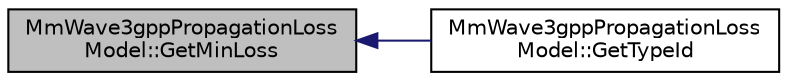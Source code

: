 digraph "MmWave3gppPropagationLossModel::GetMinLoss"
{
  edge [fontname="Helvetica",fontsize="10",labelfontname="Helvetica",labelfontsize="10"];
  node [fontname="Helvetica",fontsize="10",shape=record];
  rankdir="LR";
  Node1 [label="MmWave3gppPropagationLoss\lModel::GetMinLoss",height=0.2,width=0.4,color="black", fillcolor="grey75", style="filled", fontcolor="black"];
  Node1 -> Node2 [dir="back",color="midnightblue",fontsize="10",style="solid"];
  Node2 [label="MmWave3gppPropagationLoss\lModel::GetTypeId",height=0.2,width=0.4,color="black", fillcolor="white", style="filled",URL="$dc/d49/classMmWave3gppPropagationLossModel.html#a1a8589a60905d335ac0d21da030c36fa"];
}
